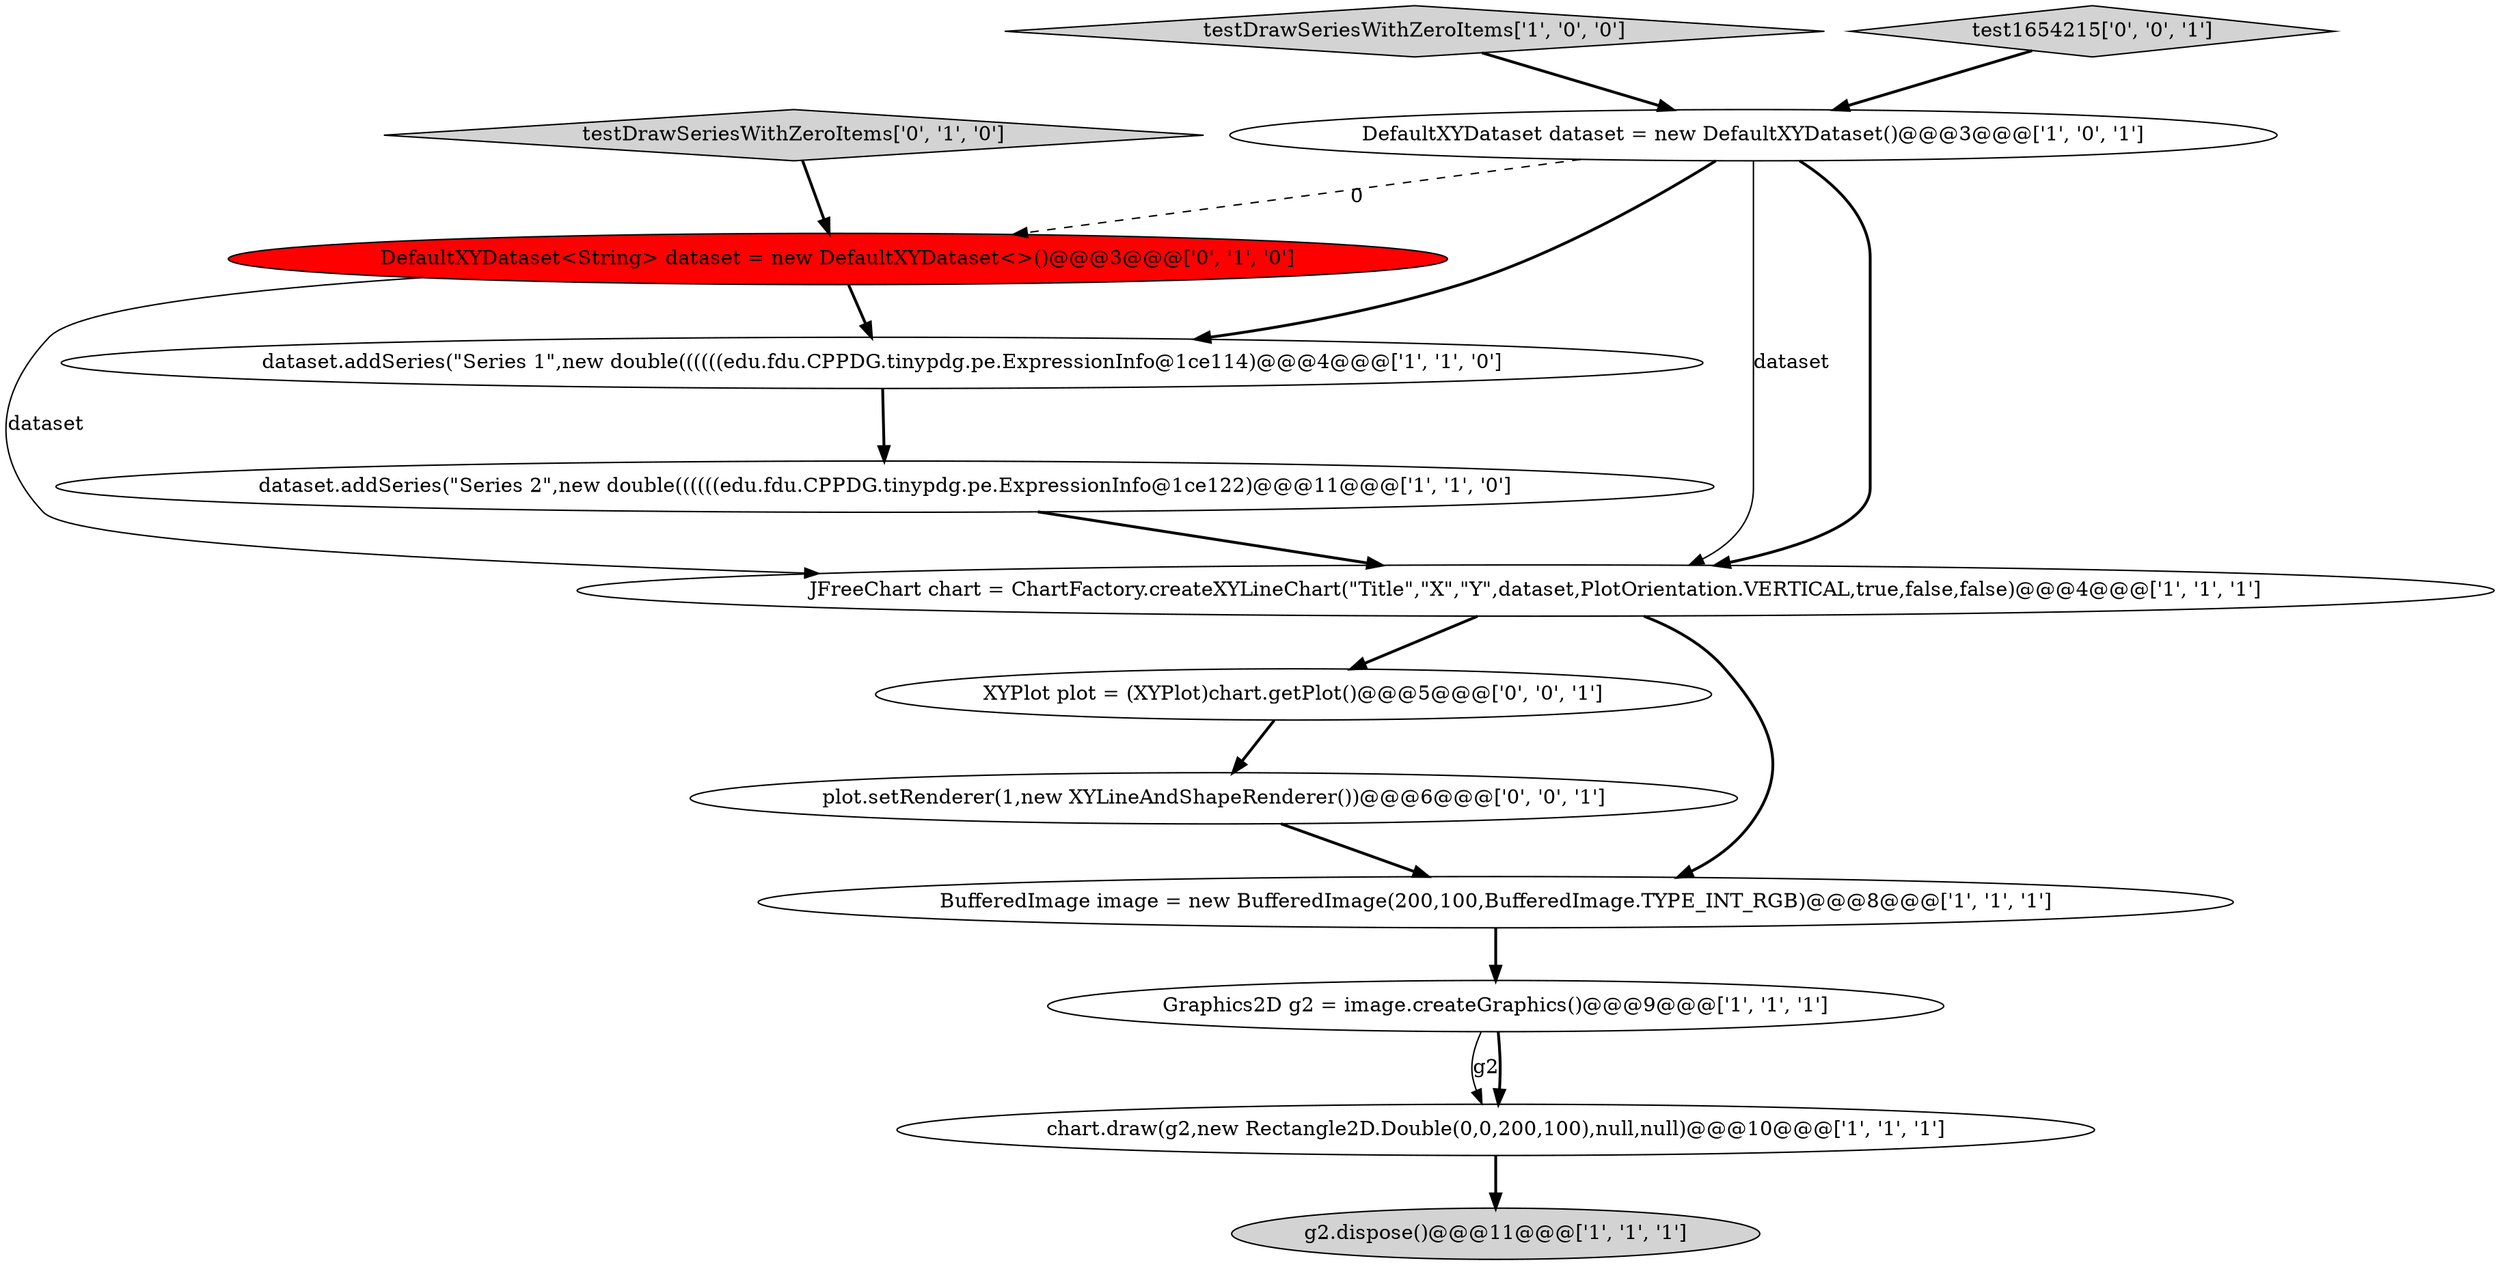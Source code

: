 digraph {
6 [style = filled, label = "g2.dispose()@@@11@@@['1', '1', '1']", fillcolor = lightgray, shape = ellipse image = "AAA0AAABBB1BBB"];
8 [style = filled, label = "testDrawSeriesWithZeroItems['1', '0', '0']", fillcolor = lightgray, shape = diamond image = "AAA0AAABBB1BBB"];
12 [style = filled, label = "XYPlot plot = (XYPlot)chart.getPlot()@@@5@@@['0', '0', '1']", fillcolor = white, shape = ellipse image = "AAA0AAABBB3BBB"];
3 [style = filled, label = "dataset.addSeries(\"Series 2\",new double((((((edu.fdu.CPPDG.tinypdg.pe.ExpressionInfo@1ce122)@@@11@@@['1', '1', '0']", fillcolor = white, shape = ellipse image = "AAA0AAABBB1BBB"];
0 [style = filled, label = "BufferedImage image = new BufferedImage(200,100,BufferedImage.TYPE_INT_RGB)@@@8@@@['1', '1', '1']", fillcolor = white, shape = ellipse image = "AAA0AAABBB1BBB"];
2 [style = filled, label = "dataset.addSeries(\"Series 1\",new double((((((edu.fdu.CPPDG.tinypdg.pe.ExpressionInfo@1ce114)@@@4@@@['1', '1', '0']", fillcolor = white, shape = ellipse image = "AAA0AAABBB1BBB"];
9 [style = filled, label = "testDrawSeriesWithZeroItems['0', '1', '0']", fillcolor = lightgray, shape = diamond image = "AAA0AAABBB2BBB"];
5 [style = filled, label = "DefaultXYDataset dataset = new DefaultXYDataset()@@@3@@@['1', '0', '1']", fillcolor = white, shape = ellipse image = "AAA0AAABBB1BBB"];
7 [style = filled, label = "chart.draw(g2,new Rectangle2D.Double(0,0,200,100),null,null)@@@10@@@['1', '1', '1']", fillcolor = white, shape = ellipse image = "AAA0AAABBB1BBB"];
1 [style = filled, label = "Graphics2D g2 = image.createGraphics()@@@9@@@['1', '1', '1']", fillcolor = white, shape = ellipse image = "AAA0AAABBB1BBB"];
10 [style = filled, label = "DefaultXYDataset<String> dataset = new DefaultXYDataset<>()@@@3@@@['0', '1', '0']", fillcolor = red, shape = ellipse image = "AAA1AAABBB2BBB"];
11 [style = filled, label = "plot.setRenderer(1,new XYLineAndShapeRenderer())@@@6@@@['0', '0', '1']", fillcolor = white, shape = ellipse image = "AAA0AAABBB3BBB"];
4 [style = filled, label = "JFreeChart chart = ChartFactory.createXYLineChart(\"Title\",\"X\",\"Y\",dataset,PlotOrientation.VERTICAL,true,false,false)@@@4@@@['1', '1', '1']", fillcolor = white, shape = ellipse image = "AAA0AAABBB1BBB"];
13 [style = filled, label = "test1654215['0', '0', '1']", fillcolor = lightgray, shape = diamond image = "AAA0AAABBB3BBB"];
4->12 [style = bold, label=""];
1->7 [style = solid, label="g2"];
10->4 [style = solid, label="dataset"];
5->2 [style = bold, label=""];
10->2 [style = bold, label=""];
11->0 [style = bold, label=""];
7->6 [style = bold, label=""];
5->4 [style = solid, label="dataset"];
9->10 [style = bold, label=""];
8->5 [style = bold, label=""];
5->10 [style = dashed, label="0"];
3->4 [style = bold, label=""];
0->1 [style = bold, label=""];
1->7 [style = bold, label=""];
5->4 [style = bold, label=""];
2->3 [style = bold, label=""];
4->0 [style = bold, label=""];
12->11 [style = bold, label=""];
13->5 [style = bold, label=""];
}
